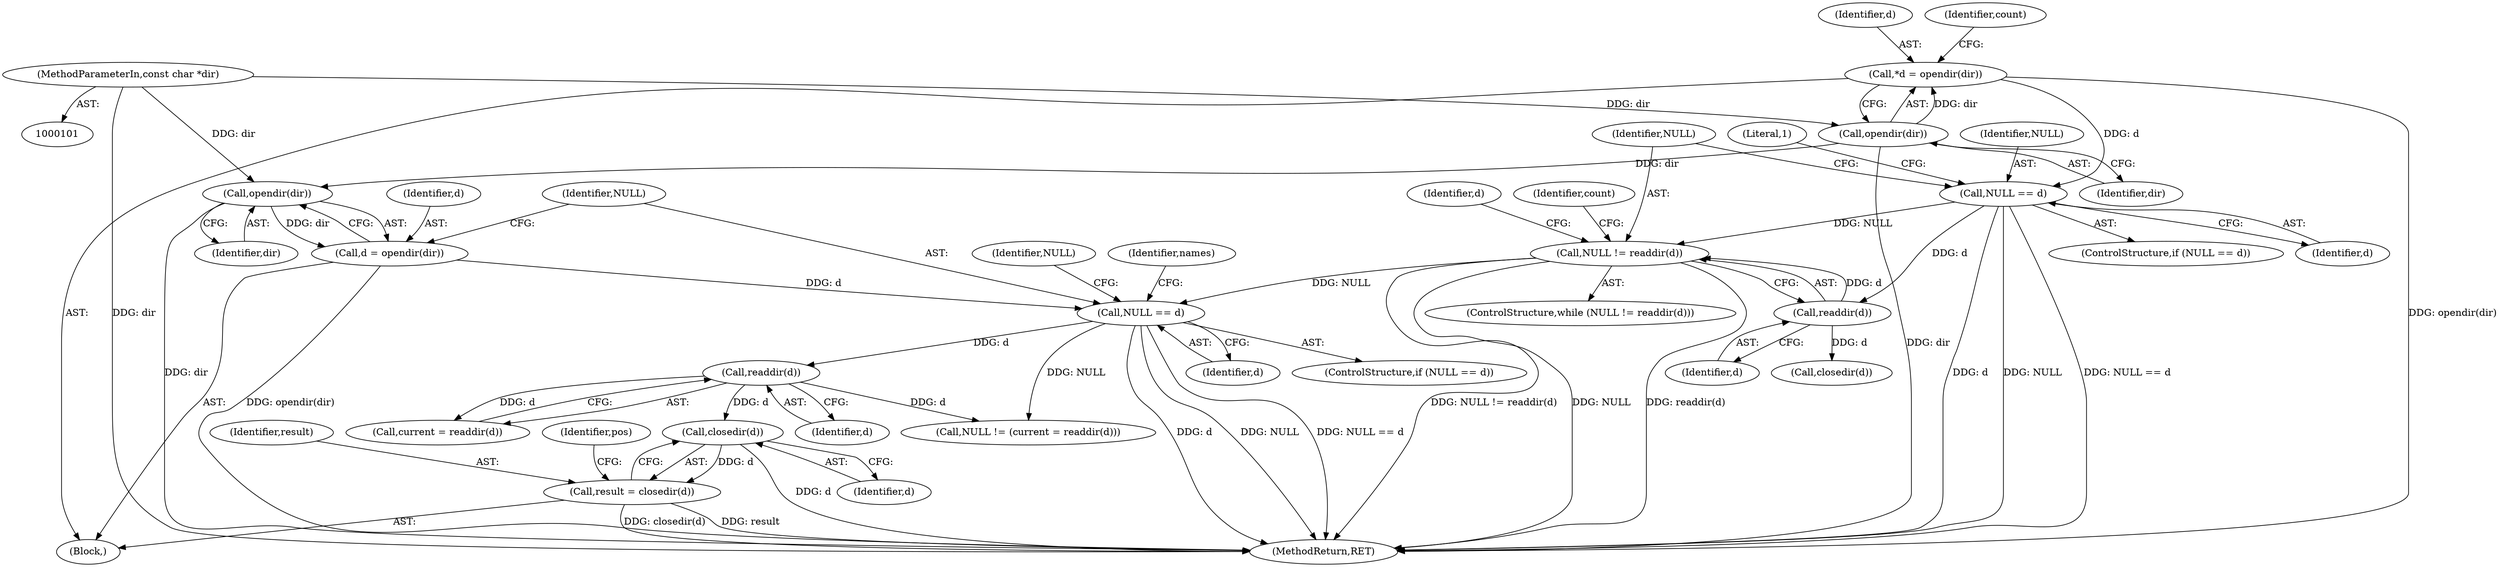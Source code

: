 digraph "0_boa_e139b87835994d007fbd64eead6c1455d7b8cf4e@API" {
"1000212" [label="(Call,closedir(d))"];
"1000175" [label="(Call,readdir(d))"];
"1000161" [label="(Call,NULL == d)"];
"1000135" [label="(Call,NULL != readdir(d))"];
"1000128" [label="(Call,NULL == d)"];
"1000108" [label="(Call,*d = opendir(dir))"];
"1000110" [label="(Call,opendir(dir))"];
"1000102" [label="(MethodParameterIn,const char *dir)"];
"1000137" [label="(Call,readdir(d))"];
"1000156" [label="(Call,d = opendir(dir))"];
"1000158" [label="(Call,opendir(dir))"];
"1000210" [label="(Call,result = closedir(d))"];
"1000128" [label="(Call,NULL == d)"];
"1000232" [label="(MethodReturn,RET)"];
"1000175" [label="(Call,readdir(d))"];
"1000109" [label="(Identifier,d)"];
"1000127" [label="(ControlStructure,if (NULL == d))"];
"1000136" [label="(Identifier,NULL)"];
"1000116" [label="(Identifier,count)"];
"1000138" [label="(Identifier,d)"];
"1000110" [label="(Call,opendir(dir))"];
"1000171" [label="(Call,NULL != (current = readdir(d)))"];
"1000213" [label="(Identifier,d)"];
"1000156" [label="(Call,d = opendir(dir))"];
"1000111" [label="(Identifier,dir)"];
"1000137" [label="(Call,readdir(d))"];
"1000135" [label="(Call,NULL != readdir(d))"];
"1000173" [label="(Call,current = readdir(d))"];
"1000172" [label="(Identifier,NULL)"];
"1000141" [label="(Call,closedir(d))"];
"1000163" [label="(Identifier,d)"];
"1000162" [label="(Identifier,NULL)"];
"1000210" [label="(Call,result = closedir(d))"];
"1000157" [label="(Identifier,d)"];
"1000160" [label="(ControlStructure,if (NULL == d))"];
"1000166" [label="(Identifier,names)"];
"1000212" [label="(Call,closedir(d))"];
"1000176" [label="(Identifier,d)"];
"1000129" [label="(Identifier,NULL)"];
"1000211" [label="(Identifier,result)"];
"1000130" [label="(Identifier,d)"];
"1000142" [label="(Identifier,d)"];
"1000102" [label="(MethodParameterIn,const char *dir)"];
"1000158" [label="(Call,opendir(dir))"];
"1000140" [label="(Identifier,count)"];
"1000106" [label="(Block,)"];
"1000159" [label="(Identifier,dir)"];
"1000133" [label="(Literal,1)"];
"1000108" [label="(Call,*d = opendir(dir))"];
"1000216" [label="(Identifier,pos)"];
"1000134" [label="(ControlStructure,while (NULL != readdir(d)))"];
"1000161" [label="(Call,NULL == d)"];
"1000212" -> "1000210"  [label="AST: "];
"1000212" -> "1000213"  [label="CFG: "];
"1000213" -> "1000212"  [label="AST: "];
"1000210" -> "1000212"  [label="CFG: "];
"1000212" -> "1000232"  [label="DDG: d"];
"1000212" -> "1000210"  [label="DDG: d"];
"1000175" -> "1000212"  [label="DDG: d"];
"1000175" -> "1000173"  [label="AST: "];
"1000175" -> "1000176"  [label="CFG: "];
"1000176" -> "1000175"  [label="AST: "];
"1000173" -> "1000175"  [label="CFG: "];
"1000175" -> "1000171"  [label="DDG: d"];
"1000175" -> "1000173"  [label="DDG: d"];
"1000161" -> "1000175"  [label="DDG: d"];
"1000161" -> "1000160"  [label="AST: "];
"1000161" -> "1000163"  [label="CFG: "];
"1000162" -> "1000161"  [label="AST: "];
"1000163" -> "1000161"  [label="AST: "];
"1000166" -> "1000161"  [label="CFG: "];
"1000172" -> "1000161"  [label="CFG: "];
"1000161" -> "1000232"  [label="DDG: d"];
"1000161" -> "1000232"  [label="DDG: NULL"];
"1000161" -> "1000232"  [label="DDG: NULL == d"];
"1000135" -> "1000161"  [label="DDG: NULL"];
"1000156" -> "1000161"  [label="DDG: d"];
"1000161" -> "1000171"  [label="DDG: NULL"];
"1000135" -> "1000134"  [label="AST: "];
"1000135" -> "1000137"  [label="CFG: "];
"1000136" -> "1000135"  [label="AST: "];
"1000137" -> "1000135"  [label="AST: "];
"1000140" -> "1000135"  [label="CFG: "];
"1000142" -> "1000135"  [label="CFG: "];
"1000135" -> "1000232"  [label="DDG: NULL != readdir(d)"];
"1000135" -> "1000232"  [label="DDG: NULL"];
"1000135" -> "1000232"  [label="DDG: readdir(d)"];
"1000128" -> "1000135"  [label="DDG: NULL"];
"1000137" -> "1000135"  [label="DDG: d"];
"1000128" -> "1000127"  [label="AST: "];
"1000128" -> "1000130"  [label="CFG: "];
"1000129" -> "1000128"  [label="AST: "];
"1000130" -> "1000128"  [label="AST: "];
"1000133" -> "1000128"  [label="CFG: "];
"1000136" -> "1000128"  [label="CFG: "];
"1000128" -> "1000232"  [label="DDG: d"];
"1000128" -> "1000232"  [label="DDG: NULL"];
"1000128" -> "1000232"  [label="DDG: NULL == d"];
"1000108" -> "1000128"  [label="DDG: d"];
"1000128" -> "1000137"  [label="DDG: d"];
"1000108" -> "1000106"  [label="AST: "];
"1000108" -> "1000110"  [label="CFG: "];
"1000109" -> "1000108"  [label="AST: "];
"1000110" -> "1000108"  [label="AST: "];
"1000116" -> "1000108"  [label="CFG: "];
"1000108" -> "1000232"  [label="DDG: opendir(dir)"];
"1000110" -> "1000108"  [label="DDG: dir"];
"1000110" -> "1000111"  [label="CFG: "];
"1000111" -> "1000110"  [label="AST: "];
"1000110" -> "1000232"  [label="DDG: dir"];
"1000102" -> "1000110"  [label="DDG: dir"];
"1000110" -> "1000158"  [label="DDG: dir"];
"1000102" -> "1000101"  [label="AST: "];
"1000102" -> "1000232"  [label="DDG: dir"];
"1000102" -> "1000158"  [label="DDG: dir"];
"1000137" -> "1000138"  [label="CFG: "];
"1000138" -> "1000137"  [label="AST: "];
"1000137" -> "1000141"  [label="DDG: d"];
"1000156" -> "1000106"  [label="AST: "];
"1000156" -> "1000158"  [label="CFG: "];
"1000157" -> "1000156"  [label="AST: "];
"1000158" -> "1000156"  [label="AST: "];
"1000162" -> "1000156"  [label="CFG: "];
"1000156" -> "1000232"  [label="DDG: opendir(dir)"];
"1000158" -> "1000156"  [label="DDG: dir"];
"1000158" -> "1000159"  [label="CFG: "];
"1000159" -> "1000158"  [label="AST: "];
"1000158" -> "1000232"  [label="DDG: dir"];
"1000210" -> "1000106"  [label="AST: "];
"1000211" -> "1000210"  [label="AST: "];
"1000216" -> "1000210"  [label="CFG: "];
"1000210" -> "1000232"  [label="DDG: closedir(d)"];
"1000210" -> "1000232"  [label="DDG: result"];
}

